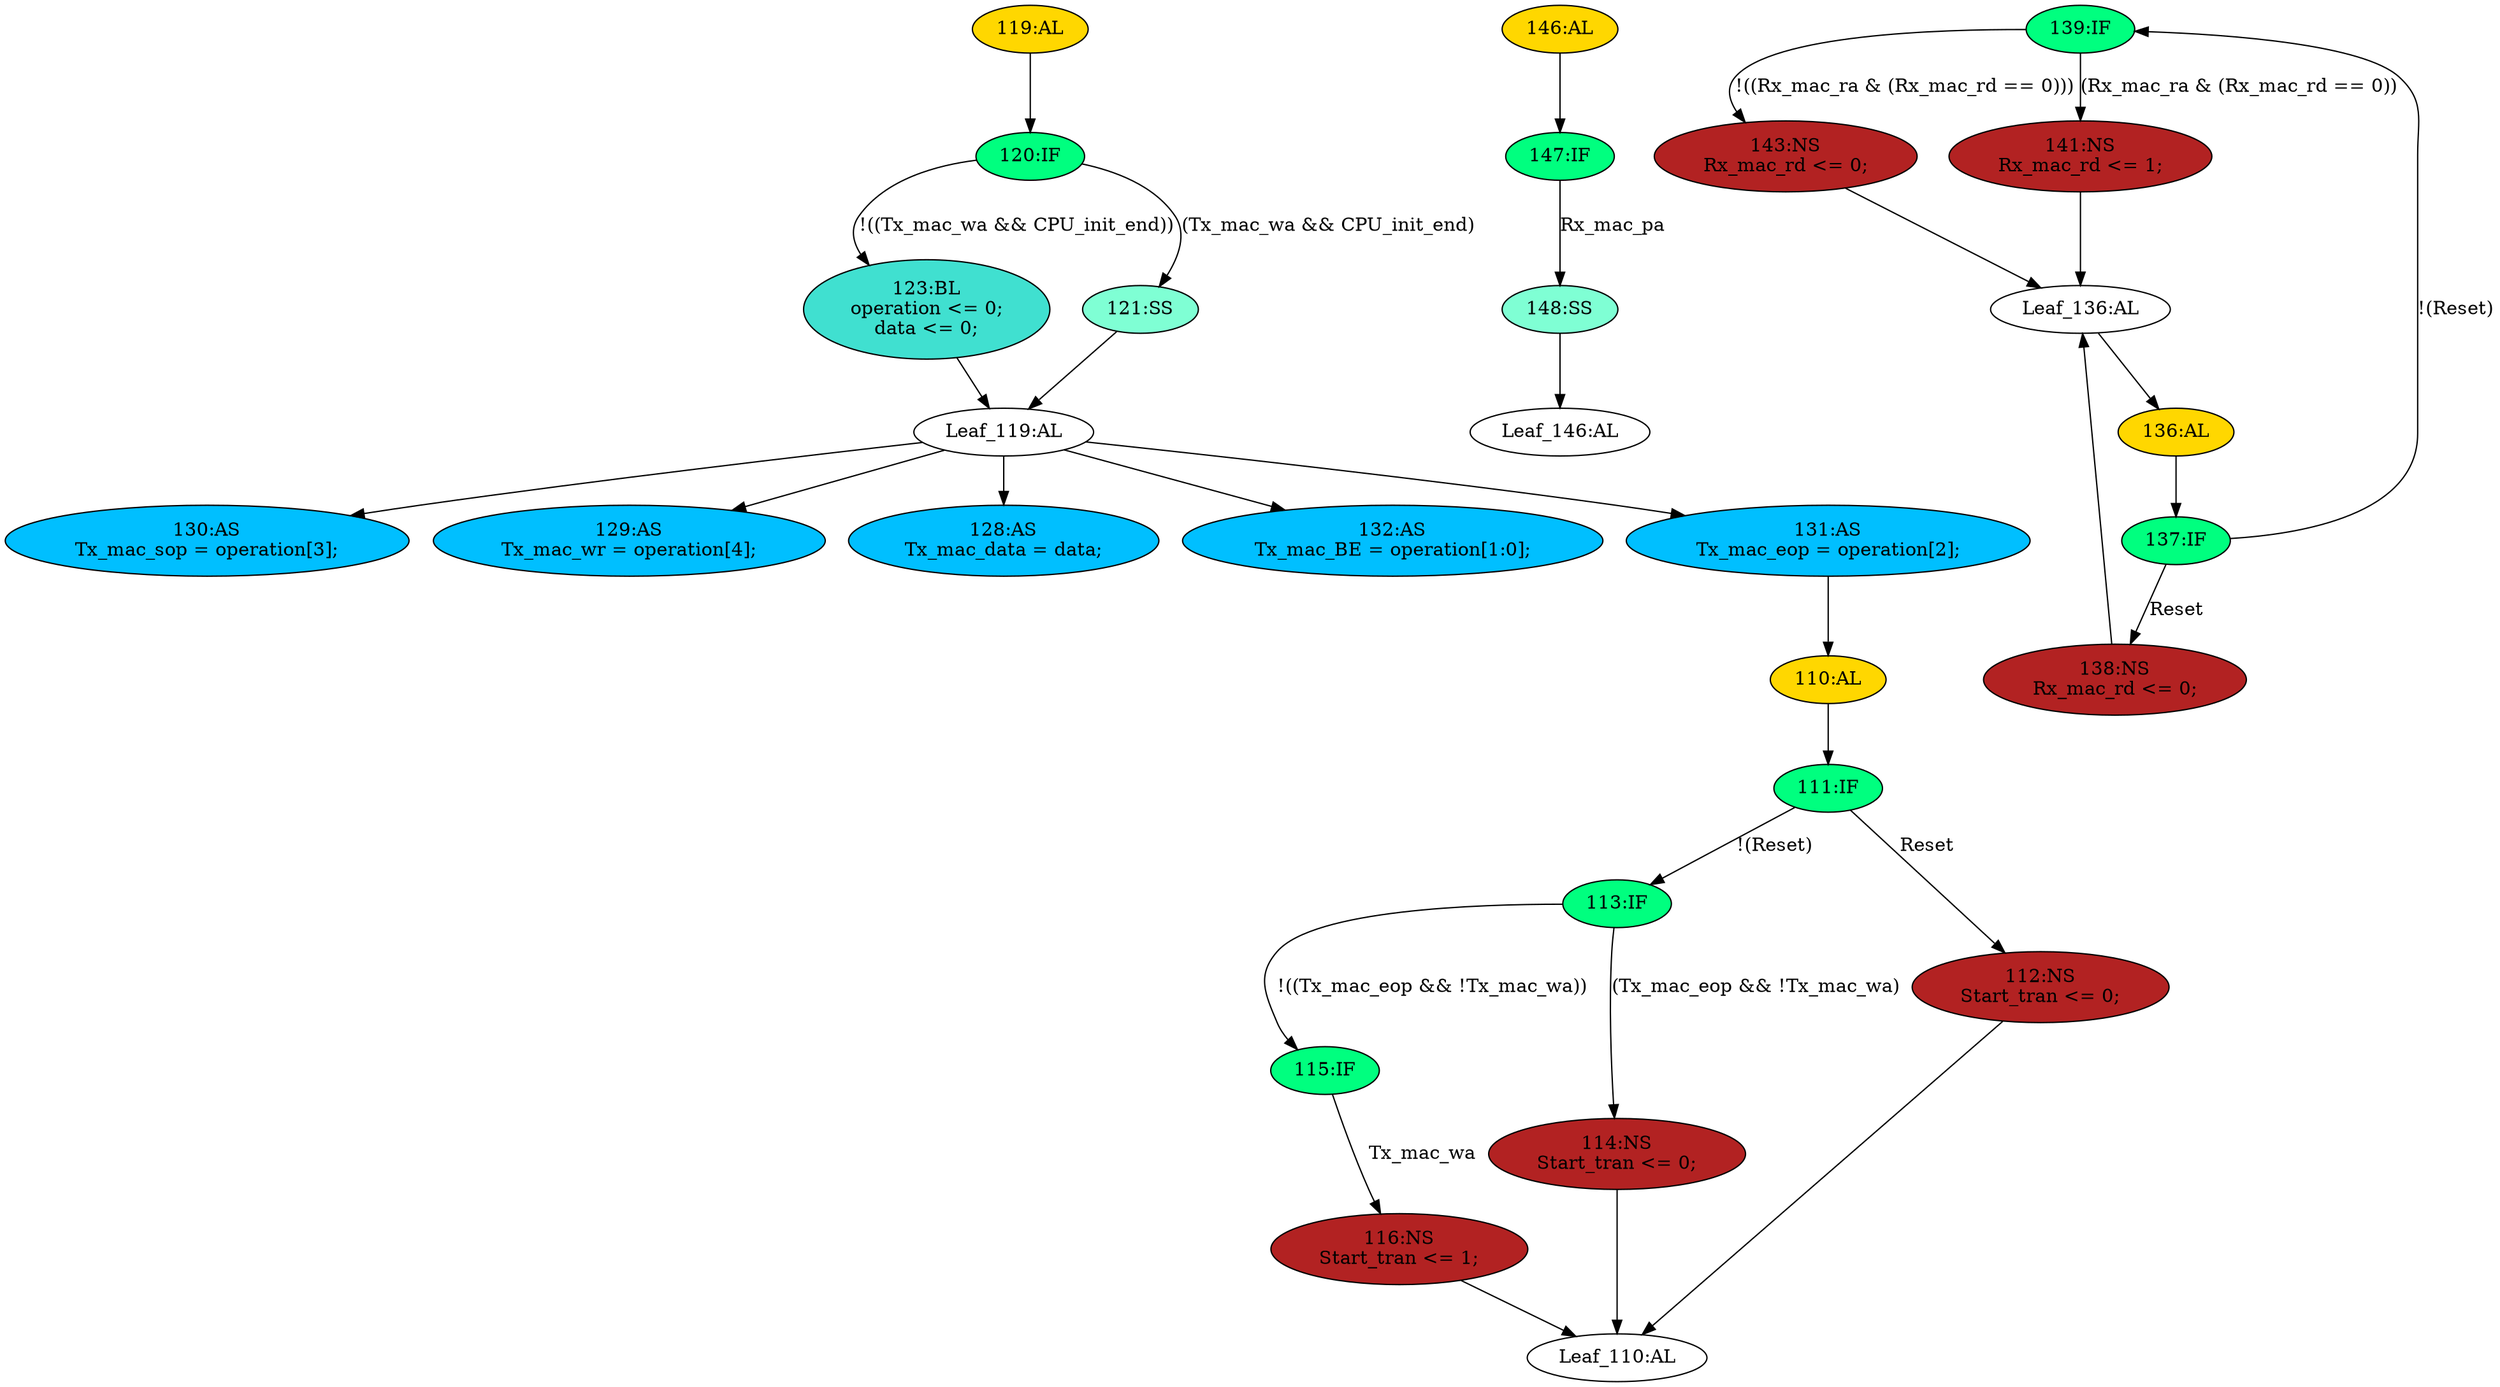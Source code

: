 strict digraph "compose( ,  )" {
	node [label="\N"];
	"115:IF"	 [ast="<pyverilog.vparser.ast.IfStatement object at 0x7fe07ba68c10>",
		fillcolor=springgreen,
		label="115:IF",
		statements="[]",
		style=filled,
		typ=IfStatement];
	"116:NS"	 [ast="<pyverilog.vparser.ast.NonblockingSubstitution object at 0x7fe07ba68d50>",
		fillcolor=firebrick,
		label="116:NS
Start_tran <= 1;",
		statements="[<pyverilog.vparser.ast.NonblockingSubstitution object at 0x7fe07ba68d50>]",
		style=filled,
		typ=NonblockingSubstitution];
	"115:IF" -> "116:NS"	 [cond="['Tx_mac_wa']",
		label=Tx_mac_wa,
		lineno=115];
	"146:AL"	 [ast="<pyverilog.vparser.ast.Always object at 0x7fe07b789350>",
		clk_sens=True,
		fillcolor=gold,
		label="146:AL",
		sens="['Clk_user']",
		statements="[]",
		style=filled,
		typ=Always,
		use_var="['Rx_mac_pa']"];
	"147:IF"	 [ast="<pyverilog.vparser.ast.IfStatement object at 0x7fe07b789850>",
		fillcolor=springgreen,
		label="147:IF",
		statements="[]",
		style=filled,
		typ=IfStatement];
	"146:AL" -> "147:IF"	 [cond="[]",
		lineno=None];
	"Leaf_110:AL"	 [def_var="['Start_tran']",
		label="Leaf_110:AL"];
	"130:AS"	 [ast="<pyverilog.vparser.ast.Assign object at 0x7fe07b782710>",
		def_var="['Tx_mac_sop']",
		fillcolor=deepskyblue,
		label="130:AS
Tx_mac_sop = operation[3];",
		statements="[]",
		style=filled,
		typ=Assign,
		use_var="['operation']"];
	"Leaf_146:AL"	 [def_var="[]",
		label="Leaf_146:AL"];
	"129:AS"	 [ast="<pyverilog.vparser.ast.Assign object at 0x7fe07b782550>",
		def_var="['Tx_mac_wr']",
		fillcolor=deepskyblue,
		label="129:AS
Tx_mac_wr = operation[4];",
		statements="[]",
		style=filled,
		typ=Assign,
		use_var="['operation']"];
	"139:IF"	 [ast="<pyverilog.vparser.ast.IfStatement object at 0x7fe07b7891d0>",
		fillcolor=springgreen,
		label="139:IF",
		statements="[]",
		style=filled,
		typ=IfStatement];
	"143:NS"	 [ast="<pyverilog.vparser.ast.NonblockingSubstitution object at 0x7fe07b789390>",
		fillcolor=firebrick,
		label="143:NS
Rx_mac_rd <= 0;",
		statements="[<pyverilog.vparser.ast.NonblockingSubstitution object at 0x7fe07b789390>]",
		style=filled,
		typ=NonblockingSubstitution];
	"139:IF" -> "143:NS"	 [cond="['Rx_mac_ra', 'Rx_mac_rd']",
		label="!((Rx_mac_ra & (Rx_mac_rd == 0)))",
		lineno=139];
	"141:NS"	 [ast="<pyverilog.vparser.ast.NonblockingSubstitution object at 0x7fe07b789210>",
		fillcolor=firebrick,
		label="141:NS
Rx_mac_rd <= 1;",
		statements="[<pyverilog.vparser.ast.NonblockingSubstitution object at 0x7fe07b789210>]",
		style=filled,
		typ=NonblockingSubstitution];
	"139:IF" -> "141:NS"	 [cond="['Rx_mac_ra', 'Rx_mac_rd']",
		label="(Rx_mac_ra & (Rx_mac_rd == 0))",
		lineno=139];
	"113:IF"	 [ast="<pyverilog.vparser.ast.IfStatement object at 0x7fe07ba68a90>",
		fillcolor=springgreen,
		label="113:IF",
		statements="[]",
		style=filled,
		typ=IfStatement];
	"113:IF" -> "115:IF"	 [cond="['Tx_mac_eop', 'Tx_mac_wa']",
		label="!((Tx_mac_eop && !Tx_mac_wa))",
		lineno=113];
	"114:NS"	 [ast="<pyverilog.vparser.ast.NonblockingSubstitution object at 0x7fe07ba68ad0>",
		fillcolor=firebrick,
		label="114:NS
Start_tran <= 0;",
		statements="[<pyverilog.vparser.ast.NonblockingSubstitution object at 0x7fe07ba68ad0>]",
		style=filled,
		typ=NonblockingSubstitution];
	"113:IF" -> "114:NS"	 [cond="['Tx_mac_eop', 'Tx_mac_wa']",
		label="(Tx_mac_eop && !Tx_mac_wa)",
		lineno=113];
	"128:AS"	 [ast="<pyverilog.vparser.ast.Assign object at 0x7fe07b782390>",
		def_var="['Tx_mac_data']",
		fillcolor=deepskyblue,
		label="128:AS
Tx_mac_data = data;",
		statements="[]",
		style=filled,
		typ=Assign,
		use_var="['data']"];
	"119:AL"	 [ast="<pyverilog.vparser.ast.Always object at 0x7fe07ba68b10>",
		clk_sens=True,
		fillcolor=gold,
		label="119:AL",
		sens="['Clk_user']",
		statements="[]",
		style=filled,
		typ=Always,
		use_var="['CPU_init_end', 'Tx_mac_wa']"];
	"120:IF"	 [ast="<pyverilog.vparser.ast.IfStatement object at 0x7fe07ba68f90>",
		fillcolor=springgreen,
		label="120:IF",
		statements="[]",
		style=filled,
		typ=IfStatement];
	"119:AL" -> "120:IF"	 [cond="[]",
		lineno=None];
	"148:SS"	 [ast="<pyverilog.vparser.ast.SingleStatement object at 0x7fe07b789090>",
		fillcolor=aquamarine,
		label="148:SS",
		statements="[]",
		style=filled,
		typ=SingleStatement];
	"148:SS" -> "Leaf_146:AL"	 [cond="[]",
		lineno=None];
	"138:NS"	 [ast="<pyverilog.vparser.ast.NonblockingSubstitution object at 0x7fe07b782e50>",
		fillcolor=firebrick,
		label="138:NS
Rx_mac_rd <= 0;",
		statements="[<pyverilog.vparser.ast.NonblockingSubstitution object at 0x7fe07b782e50>]",
		style=filled,
		typ=NonblockingSubstitution];
	"Leaf_136:AL"	 [def_var="['Rx_mac_rd']",
		label="Leaf_136:AL"];
	"138:NS" -> "Leaf_136:AL"	 [cond="[]",
		lineno=None];
	"123:BL"	 [ast="<pyverilog.vparser.ast.Block object at 0x7fe07b782150>",
		fillcolor=turquoise,
		label="123:BL
operation <= 0;
data <= 0;",
		statements="[<pyverilog.vparser.ast.NonblockingSubstitution object at 0x7fe07b782190>, <pyverilog.vparser.ast.NonblockingSubstitution object \
at 0x7fe07b7822d0>]",
		style=filled,
		typ=Block];
	"Leaf_119:AL"	 [def_var="['operation', 'data']",
		label="Leaf_119:AL"];
	"123:BL" -> "Leaf_119:AL"	 [cond="[]",
		lineno=None];
	"136:AL"	 [ast="<pyverilog.vparser.ast.Always object at 0x7fe07b782d10>",
		clk_sens=True,
		fillcolor=gold,
		label="136:AL",
		sens="['Clk_user', 'Reset']",
		statements="[]",
		style=filled,
		typ=Always,
		use_var="['Reset', 'Rx_mac_rd', 'Rx_mac_ra']"];
	"Leaf_136:AL" -> "136:AL";
	"116:NS" -> "Leaf_110:AL"	 [cond="[]",
		lineno=None];
	"137:IF"	 [ast="<pyverilog.vparser.ast.IfStatement object at 0x7fe07b782e10>",
		fillcolor=springgreen,
		label="137:IF",
		statements="[]",
		style=filled,
		typ=IfStatement];
	"136:AL" -> "137:IF"	 [cond="[]",
		lineno=None];
	"137:IF" -> "139:IF"	 [cond="['Reset']",
		label="!(Reset)",
		lineno=137];
	"137:IF" -> "138:NS"	 [cond="['Reset']",
		label=Reset,
		lineno=137];
	"121:SS"	 [ast="<pyverilog.vparser.ast.SingleStatement object at 0x7fe07ba68e50>",
		fillcolor=aquamarine,
		label="121:SS",
		statements="[]",
		style=filled,
		typ=SingleStatement];
	"121:SS" -> "Leaf_119:AL"	 [cond="[]",
		lineno=None];
	"143:NS" -> "Leaf_136:AL"	 [cond="[]",
		lineno=None];
	"132:AS"	 [ast="<pyverilog.vparser.ast.Assign object at 0x7fe07b782a90>",
		def_var="['Tx_mac_BE']",
		fillcolor=deepskyblue,
		label="132:AS
Tx_mac_BE = operation[1:0];",
		statements="[]",
		style=filled,
		typ=Assign,
		use_var="['operation']"];
	"120:IF" -> "123:BL"	 [cond="['Tx_mac_wa', 'CPU_init_end']",
		label="!((Tx_mac_wa && CPU_init_end))",
		lineno=120];
	"120:IF" -> "121:SS"	 [cond="['Tx_mac_wa', 'CPU_init_end']",
		label="(Tx_mac_wa && CPU_init_end)",
		lineno=120];
	"112:NS"	 [ast="<pyverilog.vparser.ast.NonblockingSubstitution object at 0x7fe07ba68790>",
		fillcolor=firebrick,
		label="112:NS
Start_tran <= 0;",
		statements="[<pyverilog.vparser.ast.NonblockingSubstitution object at 0x7fe07ba68790>]",
		style=filled,
		typ=NonblockingSubstitution];
	"112:NS" -> "Leaf_110:AL"	 [cond="[]",
		lineno=None];
	"147:IF" -> "148:SS"	 [cond="['Rx_mac_pa']",
		label=Rx_mac_pa,
		lineno=147];
	"Leaf_119:AL" -> "130:AS";
	"Leaf_119:AL" -> "129:AS";
	"Leaf_119:AL" -> "128:AS";
	"Leaf_119:AL" -> "132:AS";
	"131:AS"	 [ast="<pyverilog.vparser.ast.Assign object at 0x7fe07b7828d0>",
		def_var="['Tx_mac_eop']",
		fillcolor=deepskyblue,
		label="131:AS
Tx_mac_eop = operation[2];",
		statements="[]",
		style=filled,
		typ=Assign,
		use_var="['operation']"];
	"Leaf_119:AL" -> "131:AS";
	"141:NS" -> "Leaf_136:AL"	 [cond="[]",
		lineno=None];
	"110:AL"	 [ast="<pyverilog.vparser.ast.Always object at 0x7fe07ba68650>",
		clk_sens=True,
		fillcolor=gold,
		label="110:AL",
		sens="['Clk_user', 'Reset']",
		statements="[]",
		style=filled,
		typ=Always,
		use_var="['Reset', 'Tx_mac_wa', 'Tx_mac_eop']"];
	"131:AS" -> "110:AL";
	"111:IF"	 [ast="<pyverilog.vparser.ast.IfStatement object at 0x7fe07ba68750>",
		fillcolor=springgreen,
		label="111:IF",
		statements="[]",
		style=filled,
		typ=IfStatement];
	"111:IF" -> "113:IF"	 [cond="['Reset']",
		label="!(Reset)",
		lineno=111];
	"111:IF" -> "112:NS"	 [cond="['Reset']",
		label=Reset,
		lineno=111];
	"114:NS" -> "Leaf_110:AL"	 [cond="[]",
		lineno=None];
	"110:AL" -> "111:IF"	 [cond="[]",
		lineno=None];
}
